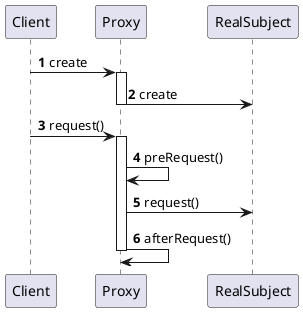@startuml
participant Client
participant Proxy
participant RealSubject
autonumber
Client->Proxy:create
activate Proxy
Proxy->RealSubject:create
deactivate Proxy

Client->Proxy:request()
activate Proxy
Proxy->Proxy:preRequest()
Proxy->RealSubject:request()
Proxy->Proxy:afterRequest()
deactivate Proxy

@enduml